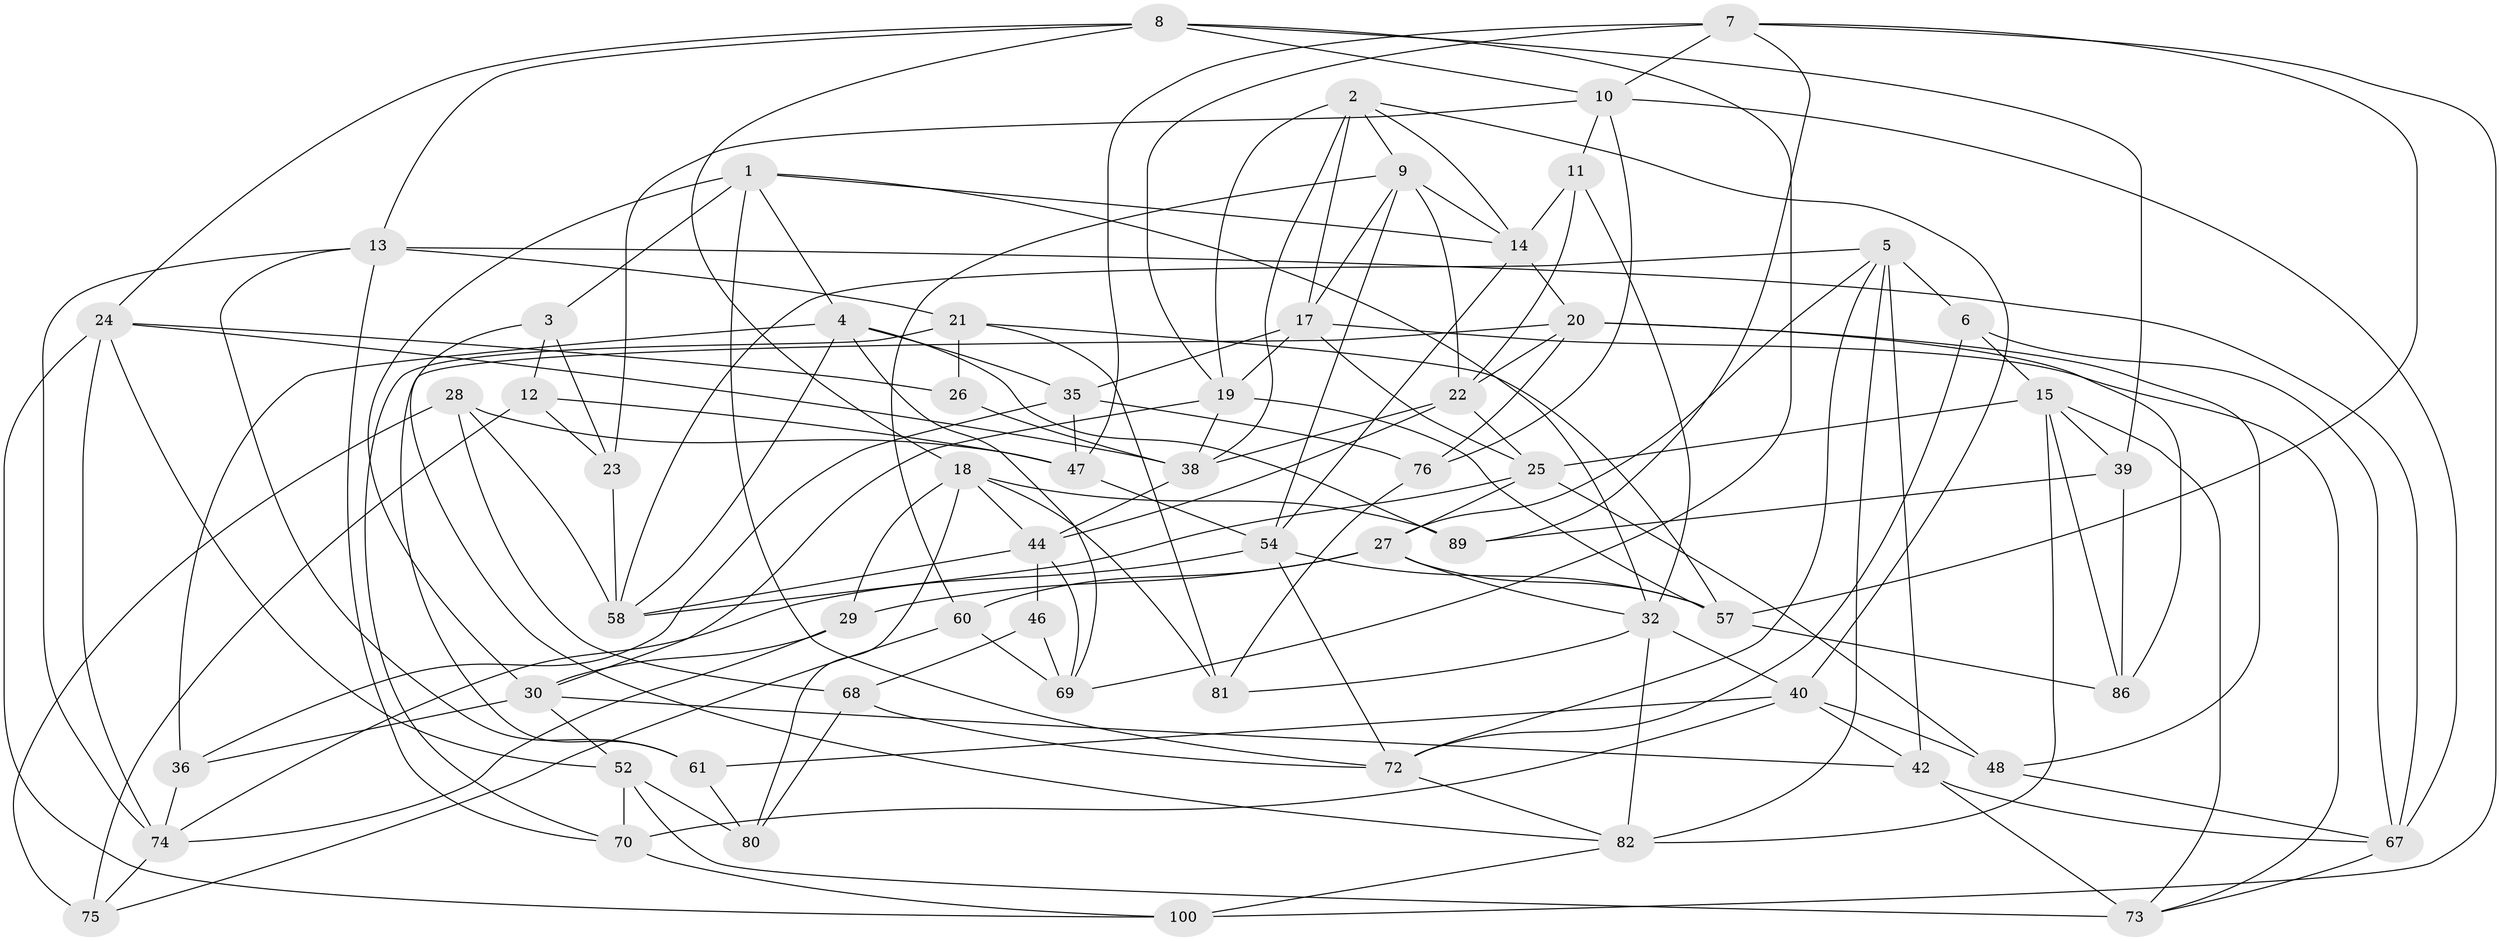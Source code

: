 // original degree distribution, {4: 1.0}
// Generated by graph-tools (version 1.1) at 2025/11/02/21/25 10:11:16]
// undirected, 61 vertices, 156 edges
graph export_dot {
graph [start="1"]
  node [color=gray90,style=filled];
  1 [super="+95"];
  2 [super="+53"];
  3;
  4 [super="+85"];
  5 [super="+33"];
  6;
  7 [super="+65"];
  8 [super="+56"];
  9 [super="+90"];
  10 [super="+51"];
  11;
  12;
  13 [super="+94"];
  14 [super="+99"];
  15 [super="+16"];
  17 [super="+31"];
  18 [super="+63"];
  19 [super="+50"];
  20 [super="+34"];
  21 [super="+37"];
  22 [super="+78"];
  23;
  24 [super="+43"];
  25 [super="+41"];
  26;
  27 [super="+64"];
  28;
  29;
  30 [super="+77"];
  32 [super="+93"];
  35 [super="+45"];
  36;
  38 [super="+84"];
  39;
  40 [super="+49"];
  42 [super="+98"];
  44 [super="+55"];
  46;
  47 [super="+66"];
  48;
  52 [super="+62"];
  54 [super="+59"];
  57 [super="+91"];
  58 [super="+88"];
  60;
  61;
  67 [super="+71"];
  68;
  69 [super="+87"];
  70 [super="+79"];
  72 [super="+97"];
  73 [super="+83"];
  74 [super="+92"];
  75;
  76;
  80;
  81;
  82 [super="+96"];
  86;
  89;
  100;
  1 -- 72;
  1 -- 3;
  1 -- 4;
  1 -- 14;
  1 -- 32;
  1 -- 30;
  2 -- 17;
  2 -- 9;
  2 -- 14;
  2 -- 19;
  2 -- 38;
  2 -- 40;
  3 -- 23;
  3 -- 12;
  3 -- 82;
  4 -- 36;
  4 -- 69;
  4 -- 89;
  4 -- 58;
  4 -- 35;
  5 -- 72;
  5 -- 82;
  5 -- 6;
  5 -- 27;
  5 -- 58;
  5 -- 42;
  6 -- 15;
  6 -- 72;
  6 -- 67;
  7 -- 89;
  7 -- 100;
  7 -- 57;
  7 -- 10;
  7 -- 47;
  7 -- 19;
  8 -- 18;
  8 -- 24;
  8 -- 39;
  8 -- 13;
  8 -- 69;
  8 -- 10;
  9 -- 14;
  9 -- 60;
  9 -- 17;
  9 -- 54;
  9 -- 22;
  10 -- 23;
  10 -- 11;
  10 -- 76;
  10 -- 67;
  11 -- 14;
  11 -- 22;
  11 -- 32;
  12 -- 75;
  12 -- 47;
  12 -- 23;
  13 -- 74;
  13 -- 70;
  13 -- 61;
  13 -- 21;
  13 -- 67;
  14 -- 54;
  14 -- 20;
  15 -- 86;
  15 -- 39;
  15 -- 73;
  15 -- 25;
  15 -- 82;
  17 -- 19;
  17 -- 35;
  17 -- 25;
  17 -- 73;
  18 -- 80;
  18 -- 44;
  18 -- 81;
  18 -- 89;
  18 -- 29;
  19 -- 30;
  19 -- 38;
  19 -- 57;
  20 -- 48;
  20 -- 76;
  20 -- 86;
  20 -- 61;
  20 -- 22;
  21 -- 81;
  21 -- 26 [weight=2];
  21 -- 57;
  21 -- 70;
  22 -- 44;
  22 -- 38;
  22 -- 25;
  23 -- 58;
  24 -- 38;
  24 -- 100;
  24 -- 26;
  24 -- 74;
  24 -- 52;
  25 -- 48;
  25 -- 27;
  25 -- 58;
  26 -- 38;
  27 -- 29;
  27 -- 60;
  27 -- 32;
  27 -- 57;
  28 -- 68;
  28 -- 47;
  28 -- 75;
  28 -- 58;
  29 -- 30;
  29 -- 74;
  30 -- 42;
  30 -- 52;
  30 -- 36;
  32 -- 40;
  32 -- 82;
  32 -- 81;
  35 -- 47 [weight=2];
  35 -- 76;
  35 -- 36;
  36 -- 74;
  38 -- 44;
  39 -- 89;
  39 -- 86;
  40 -- 48;
  40 -- 70;
  40 -- 42;
  40 -- 61;
  42 -- 73 [weight=2];
  42 -- 67;
  44 -- 46;
  44 -- 58;
  44 -- 69;
  46 -- 68;
  46 -- 69 [weight=2];
  47 -- 54;
  48 -- 67;
  52 -- 70 [weight=2];
  52 -- 73;
  52 -- 80;
  54 -- 72;
  54 -- 74;
  54 -- 57;
  57 -- 86;
  60 -- 75;
  60 -- 69;
  61 -- 80;
  67 -- 73;
  68 -- 80;
  68 -- 72;
  70 -- 100;
  72 -- 82;
  74 -- 75;
  76 -- 81;
  82 -- 100;
}
